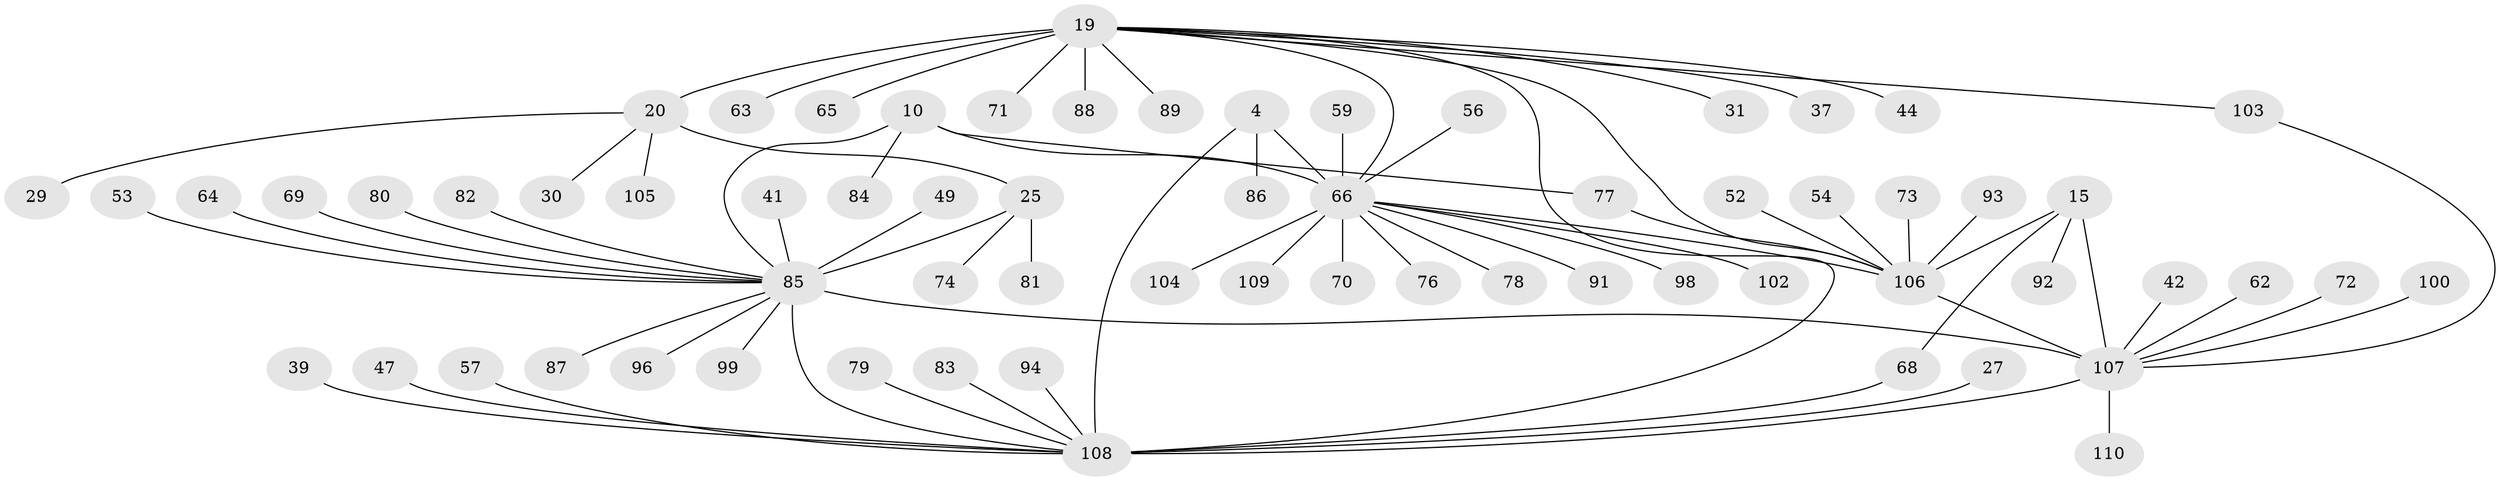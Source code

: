 // original degree distribution, {10: 0.02727272727272727, 8: 0.05454545454545454, 5: 0.05454545454545454, 9: 0.02727272727272727, 13: 0.00909090909090909, 6: 0.045454545454545456, 14: 0.00909090909090909, 3: 0.03636363636363636, 1: 0.5636363636363636, 2: 0.17272727272727273}
// Generated by graph-tools (version 1.1) at 2025/58/03/04/25 21:58:23]
// undirected, 66 vertices, 75 edges
graph export_dot {
graph [start="1"]
  node [color=gray90,style=filled];
  4 [super="+3"];
  10 [super="+9"];
  15 [super="+13"];
  19 [super="+18+16"];
  20 [super="+17"];
  25 [super="+23"];
  27;
  29;
  30;
  31;
  37;
  39;
  41;
  42;
  44;
  47;
  49;
  52;
  53;
  54;
  56;
  57;
  59;
  62;
  63;
  64;
  65;
  66 [super="+34+58+8+36+38+48+51"];
  68;
  69 [super="+67"];
  70;
  71;
  72 [super="+45"];
  73 [super="+32"];
  74 [super="+60"];
  76;
  77;
  78;
  79 [super="+40"];
  80;
  81;
  82;
  83;
  84;
  85 [super="+21+24"];
  86;
  87;
  88 [super="+75"];
  89;
  91;
  92 [super="+50"];
  93;
  94;
  96;
  98 [super="+97"];
  99;
  100 [super="+46"];
  102;
  103 [super="+90"];
  104 [super="+101"];
  105;
  106 [super="+26+14"];
  107 [super="+61+11+28"];
  108 [super="+1+5"];
  109;
  110 [super="+55"];
  4 -- 86;
  4 -- 108 [weight=6];
  4 -- 66;
  10 -- 77;
  10 -- 84;
  10 -- 85;
  10 -- 66 [weight=6];
  15 -- 68;
  15 -- 92;
  15 -- 107 [weight=2];
  15 -- 106 [weight=4];
  19 -- 20 [weight=6];
  19 -- 37;
  19 -- 65;
  19 -- 71;
  19 -- 89;
  19 -- 31;
  19 -- 106 [weight=2];
  19 -- 88;
  19 -- 103;
  19 -- 44;
  19 -- 63;
  19 -- 66;
  19 -- 108;
  20 -- 30;
  20 -- 105;
  20 -- 29;
  20 -- 25;
  25 -- 81;
  25 -- 85 [weight=6];
  25 -- 74;
  27 -- 108;
  39 -- 108;
  41 -- 85;
  42 -- 107;
  47 -- 108;
  49 -- 85;
  52 -- 106;
  53 -- 85;
  54 -- 106;
  56 -- 66;
  57 -- 108;
  59 -- 66;
  62 -- 107;
  64 -- 85;
  66 -- 70;
  66 -- 76;
  66 -- 78;
  66 -- 91;
  66 -- 98;
  66 -- 102;
  66 -- 104;
  66 -- 106;
  66 -- 109;
  68 -- 108;
  69 -- 85;
  72 -- 107;
  73 -- 106;
  77 -- 106;
  79 -- 108;
  80 -- 85;
  82 -- 85;
  83 -- 108;
  85 -- 96;
  85 -- 99;
  85 -- 108 [weight=2];
  85 -- 107 [weight=2];
  85 -- 87;
  93 -- 106;
  94 -- 108;
  100 -- 107;
  103 -- 107;
  106 -- 107 [weight=2];
  107 -- 110;
  107 -- 108 [weight=2];
}
